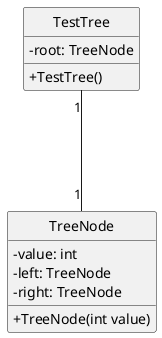 @startuml
'https://plantuml.com/class-diagram

hide circle
skinparam ClassAttributeIconSize 0

class TestTree{
    -root: TreeNode
    +TestTree()
}

class TreeNode{
    -value: int
    -left: TreeNode
    -right: TreeNode
    +TreeNode(int value)
}

TestTree "1" --- "1" TreeNode


@enduml